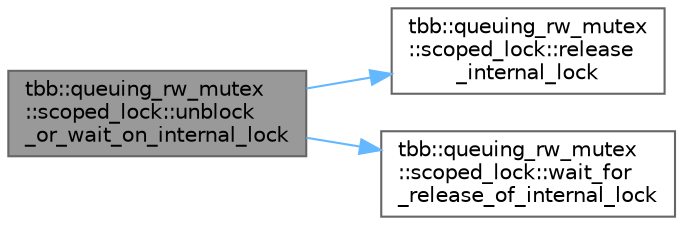 digraph "tbb::queuing_rw_mutex::scoped_lock::unblock_or_wait_on_internal_lock"
{
 // LATEX_PDF_SIZE
  bgcolor="transparent";
  edge [fontname=Helvetica,fontsize=10,labelfontname=Helvetica,labelfontsize=10];
  node [fontname=Helvetica,fontsize=10,shape=box,height=0.2,width=0.4];
  rankdir="LR";
  Node1 [id="Node000001",label="tbb::queuing_rw_mutex\l::scoped_lock::unblock\l_or_wait_on_internal_lock",height=0.2,width=0.4,color="gray40", fillcolor="grey60", style="filled", fontcolor="black",tooltip="A helper function"];
  Node1 -> Node2 [id="edge1_Node000001_Node000002",color="steelblue1",style="solid",tooltip=" "];
  Node2 [id="Node000002",label="tbb::queuing_rw_mutex\l::scoped_lock::release\l_internal_lock",height=0.2,width=0.4,color="grey40", fillcolor="white", style="filled",URL="$classtbb_1_1queuing__rw__mutex_1_1scoped__lock.html#aca691e3a0f5debfe5965b071357bddcd",tooltip="Release the internal lock"];
  Node1 -> Node3 [id="edge2_Node000001_Node000003",color="steelblue1",style="solid",tooltip=" "];
  Node3 [id="Node000003",label="tbb::queuing_rw_mutex\l::scoped_lock::wait_for\l_release_of_internal_lock",height=0.2,width=0.4,color="grey40", fillcolor="white", style="filled",URL="$classtbb_1_1queuing__rw__mutex_1_1scoped__lock.html#a61d83842c6eacfbc63fa2da05ebe9973",tooltip="Wait for internal lock to be released"];
}
